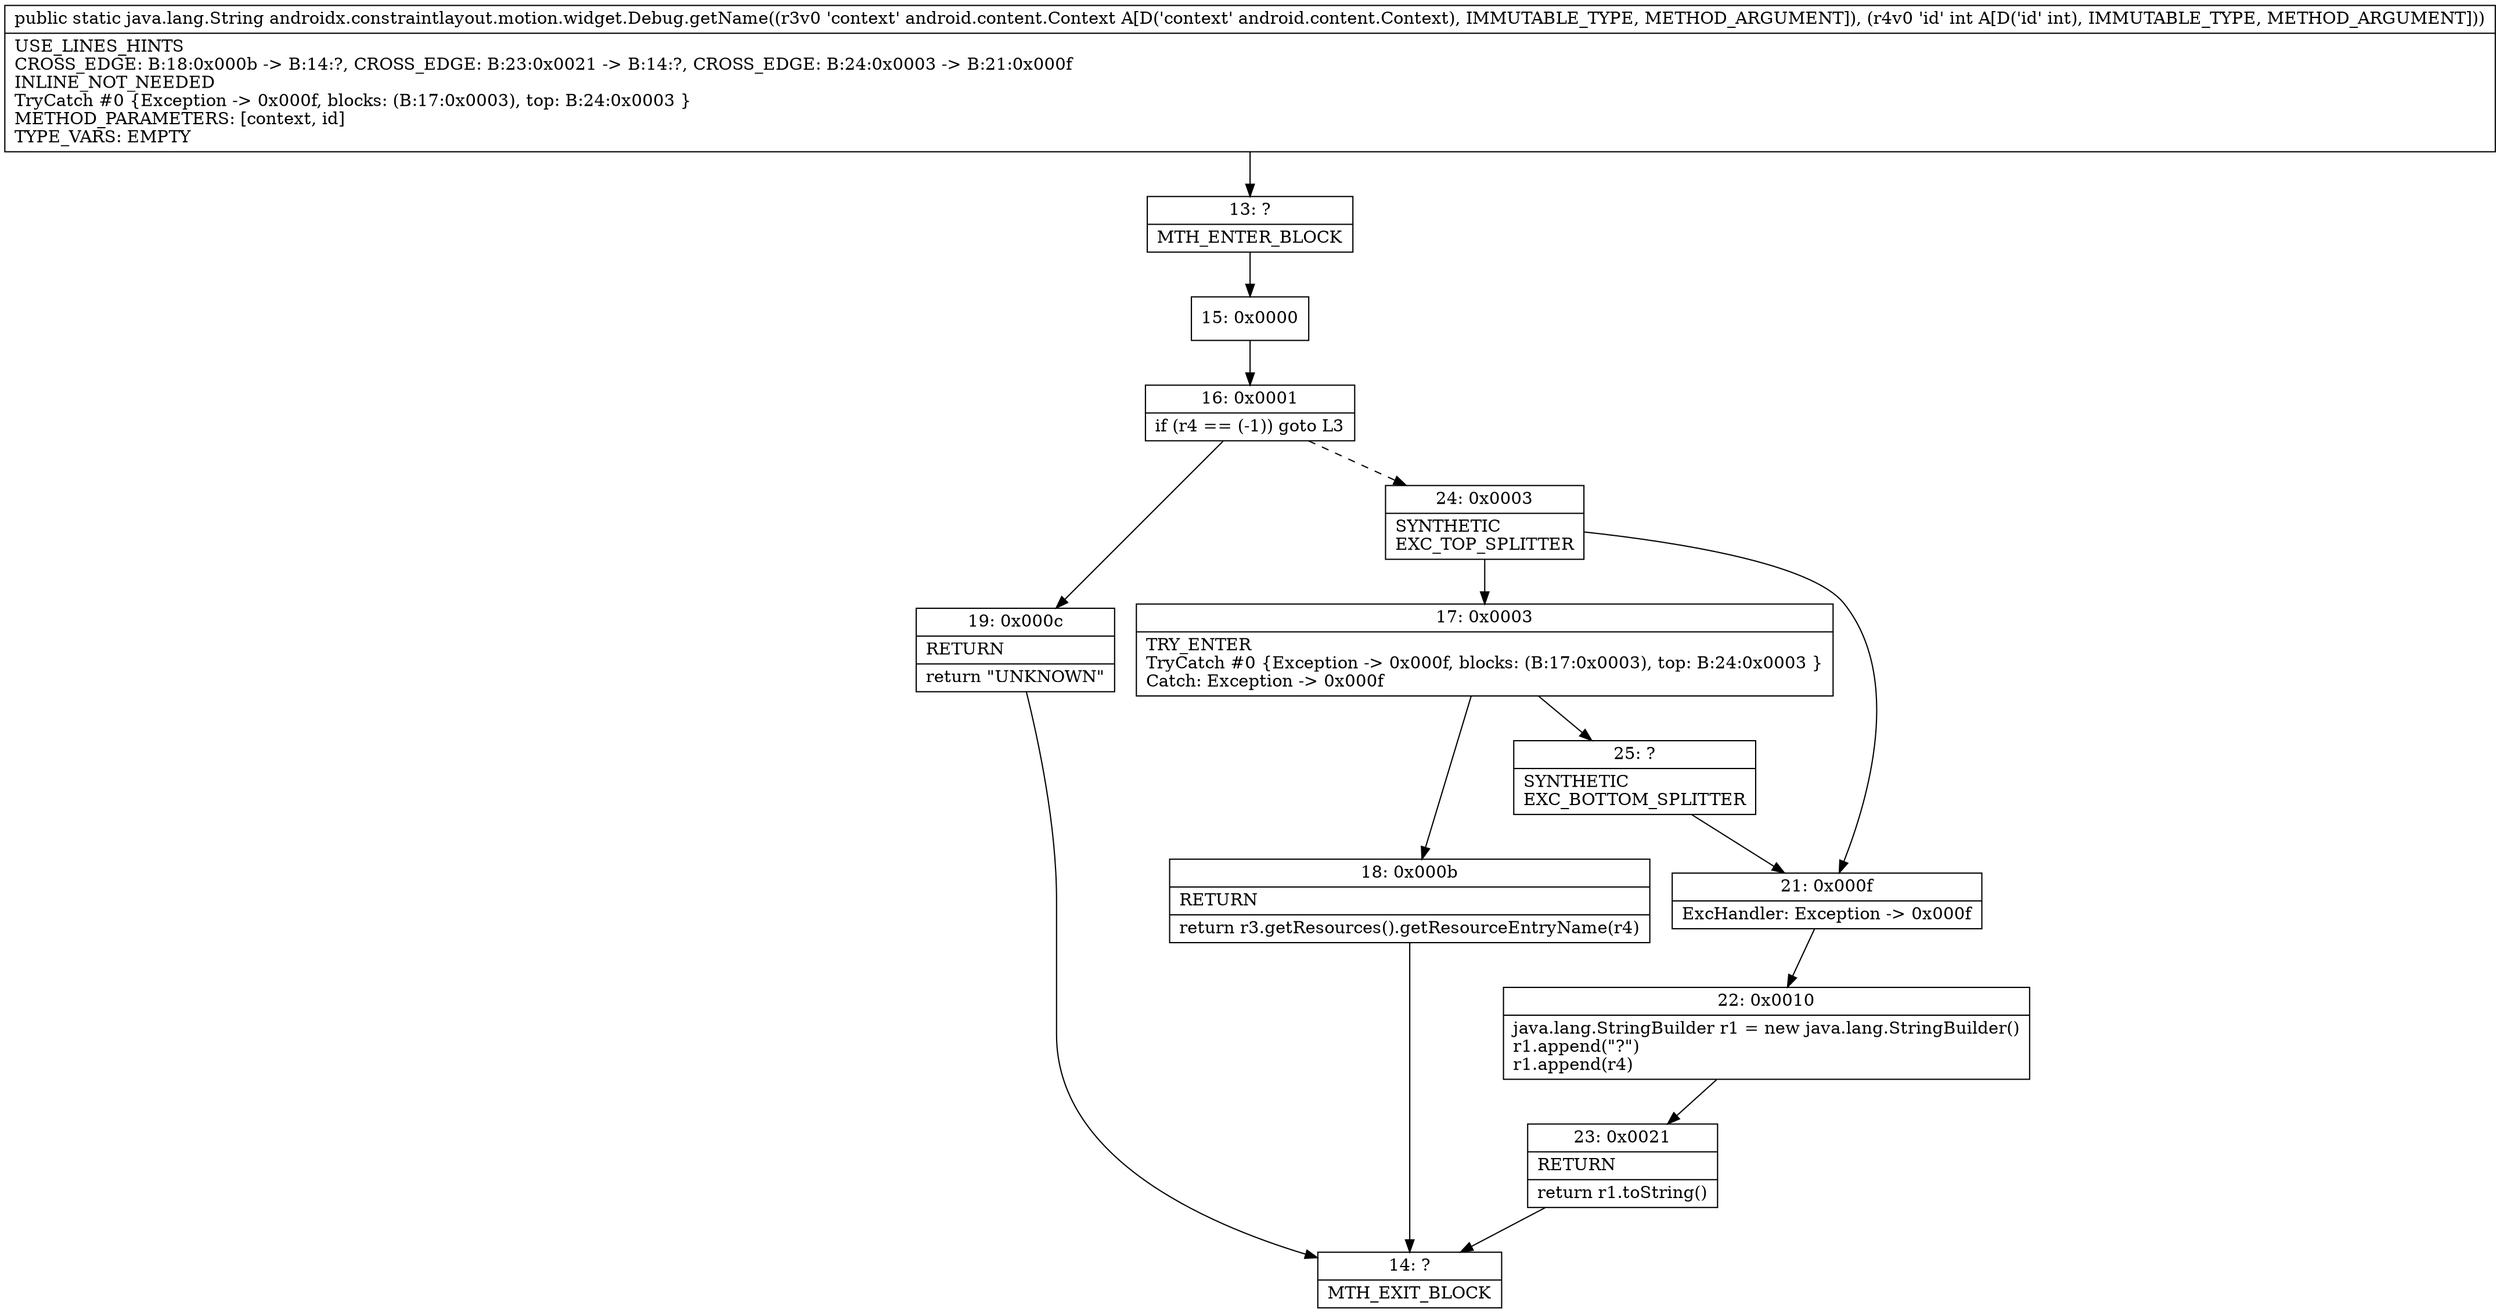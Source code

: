 digraph "CFG forandroidx.constraintlayout.motion.widget.Debug.getName(Landroid\/content\/Context;I)Ljava\/lang\/String;" {
Node_13 [shape=record,label="{13\:\ ?|MTH_ENTER_BLOCK\l}"];
Node_15 [shape=record,label="{15\:\ 0x0000}"];
Node_16 [shape=record,label="{16\:\ 0x0001|if (r4 == (\-1)) goto L3\l}"];
Node_19 [shape=record,label="{19\:\ 0x000c|RETURN\l|return \"UNKNOWN\"\l}"];
Node_14 [shape=record,label="{14\:\ ?|MTH_EXIT_BLOCK\l}"];
Node_24 [shape=record,label="{24\:\ 0x0003|SYNTHETIC\lEXC_TOP_SPLITTER\l}"];
Node_17 [shape=record,label="{17\:\ 0x0003|TRY_ENTER\lTryCatch #0 \{Exception \-\> 0x000f, blocks: (B:17:0x0003), top: B:24:0x0003 \}\lCatch: Exception \-\> 0x000f\l}"];
Node_18 [shape=record,label="{18\:\ 0x000b|RETURN\l|return r3.getResources().getResourceEntryName(r4)\l}"];
Node_25 [shape=record,label="{25\:\ ?|SYNTHETIC\lEXC_BOTTOM_SPLITTER\l}"];
Node_21 [shape=record,label="{21\:\ 0x000f|ExcHandler: Exception \-\> 0x000f\l}"];
Node_22 [shape=record,label="{22\:\ 0x0010|java.lang.StringBuilder r1 = new java.lang.StringBuilder()\lr1.append(\"?\")\lr1.append(r4)\l}"];
Node_23 [shape=record,label="{23\:\ 0x0021|RETURN\l|return r1.toString()\l}"];
MethodNode[shape=record,label="{public static java.lang.String androidx.constraintlayout.motion.widget.Debug.getName((r3v0 'context' android.content.Context A[D('context' android.content.Context), IMMUTABLE_TYPE, METHOD_ARGUMENT]), (r4v0 'id' int A[D('id' int), IMMUTABLE_TYPE, METHOD_ARGUMENT]))  | USE_LINES_HINTS\lCROSS_EDGE: B:18:0x000b \-\> B:14:?, CROSS_EDGE: B:23:0x0021 \-\> B:14:?, CROSS_EDGE: B:24:0x0003 \-\> B:21:0x000f\lINLINE_NOT_NEEDED\lTryCatch #0 \{Exception \-\> 0x000f, blocks: (B:17:0x0003), top: B:24:0x0003 \}\lMETHOD_PARAMETERS: [context, id]\lTYPE_VARS: EMPTY\l}"];
MethodNode -> Node_13;Node_13 -> Node_15;
Node_15 -> Node_16;
Node_16 -> Node_19;
Node_16 -> Node_24[style=dashed];
Node_19 -> Node_14;
Node_24 -> Node_17;
Node_24 -> Node_21;
Node_17 -> Node_18;
Node_17 -> Node_25;
Node_18 -> Node_14;
Node_25 -> Node_21;
Node_21 -> Node_22;
Node_22 -> Node_23;
Node_23 -> Node_14;
}

